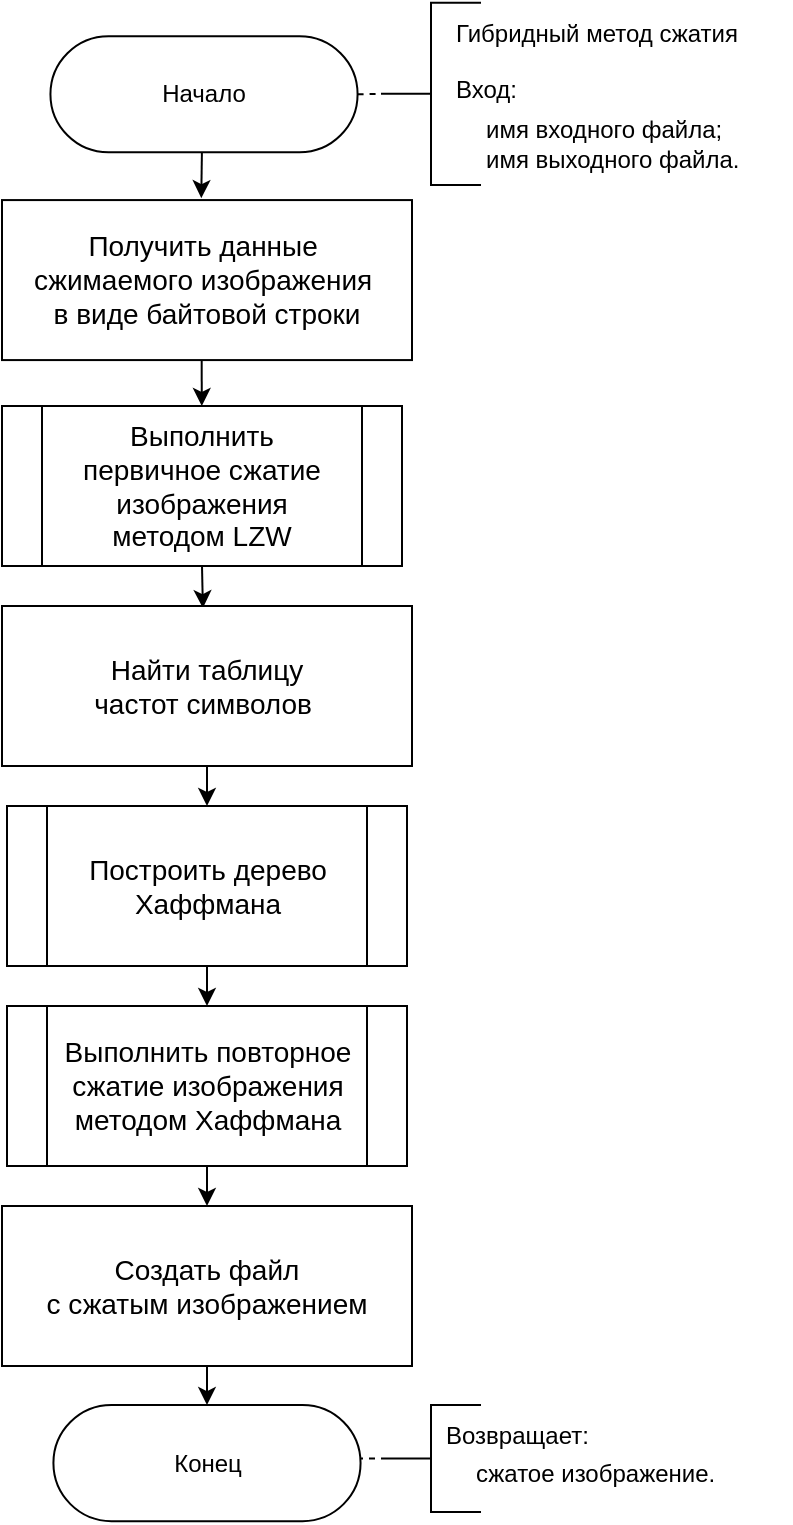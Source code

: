 <mxfile>
    <diagram id="tPg7lvVMtvuBfPQgrAko" name="Страница 1">
        <mxGraphModel dx="854" dy="1151" grid="1" gridSize="10" guides="1" tooltips="1" connect="1" arrows="1" fold="1" page="1" pageScale="1" pageWidth="827" pageHeight="1169" math="0" shadow="0">
            <root>
                <mxCell id="0"/>
                <mxCell id="1" parent="0"/>
                <mxCell id="43" style="edgeStyle=none;html=1;entryX=0;entryY=0.5;entryDx=0;entryDy=0;entryPerimeter=0;fontSize=12;endArrow=none;endFill=0;dashed=1;exitX=0;exitY=0.5;exitDx=0;exitDy=0;" parent="1" source="72" target="46" edge="1">
                    <mxGeometry relative="1" as="geometry">
                        <mxPoint x="295" y="73.91" as="sourcePoint"/>
                    </mxGeometry>
                </mxCell>
                <mxCell id="44" style="edgeStyle=none;html=1;exitX=0.5;exitY=1;exitDx=0;exitDy=0;exitPerimeter=0;fontSize=12;endArrow=classic;endFill=1;entryX=0.486;entryY=-0.012;entryDx=0;entryDy=0;entryPerimeter=0;" parent="1" target="60" edge="1">
                    <mxGeometry relative="1" as="geometry">
                        <mxPoint x="220" y="131.41" as="targetPoint"/>
                        <mxPoint x="220" y="100.16" as="sourcePoint"/>
                    </mxGeometry>
                </mxCell>
                <mxCell id="46" value="" style="strokeWidth=1;html=1;shape=mxgraph.flowchart.annotation_2;align=left;labelPosition=right;pointerEvents=1;strokeColor=default;fontSize=13;gradientColor=none;" parent="1" vertex="1">
                    <mxGeometry x="309.5" y="28.37" width="50" height="91.09" as="geometry"/>
                </mxCell>
                <mxCell id="47" value="&lt;span style=&quot;font-size: 12px;&quot;&gt;&lt;font style=&quot;color: rgb(0, 0, 0);&quot;&gt;Гибридный метод сжатия&lt;/font&gt;&lt;/span&gt;" style="text;html=1;align=left;verticalAlign=middle;resizable=0;points=[];autosize=1;strokeColor=none;fillColor=none;fontSize=13;strokeWidth=1;" parent="1" vertex="1">
                    <mxGeometry x="344.5" y="28.37" width="170" height="30" as="geometry"/>
                </mxCell>
                <mxCell id="48" value="Вход:" style="text;html=1;align=left;verticalAlign=middle;resizable=0;points=[];autosize=1;strokeColor=none;fillColor=none;fontSize=12;" parent="1" vertex="1">
                    <mxGeometry x="344.5" y="57.12" width="50" height="30" as="geometry"/>
                </mxCell>
                <mxCell id="49" value="&lt;font style=&quot;color: rgb(0, 0, 0);&quot;&gt;имя входного файла;&lt;/font&gt;&lt;div&gt;&lt;font style=&quot;color: rgb(0, 0, 0);&quot;&gt;имя выходного файла.&lt;/font&gt;&lt;/div&gt;" style="text;html=1;align=left;verticalAlign=middle;resizable=0;points=[];autosize=1;strokeColor=none;fillColor=none;fontSize=12;" parent="1" vertex="1">
                    <mxGeometry x="359.5" y="79.46" width="150" height="40" as="geometry"/>
                </mxCell>
                <mxCell id="50" style="edgeStyle=none;html=1;exitX=0.487;exitY=0.99;exitDx=0;exitDy=0;fontSize=12;endArrow=classic;endFill=1;exitPerimeter=0;" parent="1" source="60" target="52" edge="1">
                    <mxGeometry relative="1" as="geometry">
                        <mxPoint x="220" y="211.41" as="sourcePoint"/>
                    </mxGeometry>
                </mxCell>
                <mxCell id="51" style="edgeStyle=none;html=1;exitX=0.5;exitY=1;exitDx=0;exitDy=0;fontSize=12;endArrow=classic;endFill=1;entryX=0.49;entryY=0.013;entryDx=0;entryDy=0;entryPerimeter=0;" parent="1" source="52" target="63" edge="1">
                    <mxGeometry relative="1" as="geometry">
                        <mxPoint x="220" y="351.41" as="targetPoint"/>
                    </mxGeometry>
                </mxCell>
                <mxCell id="52" value="&lt;font&gt;&lt;font&gt;&lt;span style=&quot;font-size: 14px;&quot;&gt;&lt;font style=&quot;color: rgb(0, 0, 0);&quot;&gt;Выполнить&lt;/font&gt;&lt;/span&gt;&lt;br style=&quot;font-size: 14px;&quot;&gt;&lt;/font&gt;&lt;span style=&quot;font-size: 14px;&quot;&gt;&lt;font style=&quot;color: rgb(0, 0, 0);&quot;&gt;первичное сжатие изображения&lt;/font&gt;&lt;/span&gt;&lt;br style=&quot;font-size: 14px;&quot;&gt;&lt;span style=&quot;color: light-dark(rgb(0, 0, 0), rgb(237, 237, 237)); font-size: 14px;&quot;&gt;методом LZW&lt;/span&gt;&lt;/font&gt;" style="shape=process;whiteSpace=wrap;html=1;backgroundOutline=1;strokeColor=default;strokeWidth=1;fontSize=12;gradientColor=none;" parent="1" vertex="1">
                    <mxGeometry x="120" y="230" width="200" height="80" as="geometry"/>
                </mxCell>
                <mxCell id="53" style="edgeStyle=none;html=1;exitX=0.5;exitY=1;exitDx=0;exitDy=0;fontSize=12;endArrow=classic;endFill=1;entryX=0.5;entryY=0;entryDx=0;entryDy=0;" parent="1" source="61" target="64" edge="1">
                    <mxGeometry relative="1" as="geometry">
                        <mxPoint x="222.5" y="665.0" as="sourcePoint"/>
                        <mxPoint x="222.5" y="695.0" as="targetPoint"/>
                    </mxGeometry>
                </mxCell>
                <mxCell id="54" style="edgeStyle=none;html=1;entryX=0.5;entryY=1;entryDx=0;entryDy=0;fontSize=12;endArrow=classic;endFill=1;" parent="1" source="64" target="73" edge="1">
                    <mxGeometry relative="1" as="geometry">
                        <mxPoint x="222.5" y="730.0" as="targetPoint"/>
                        <mxPoint x="222.5" y="775.0" as="sourcePoint"/>
                    </mxGeometry>
                </mxCell>
                <mxCell id="60" value="&lt;span style=&quot;font-size: 14px;&quot;&gt;&lt;font style=&quot;color: rgb(0, 0, 0);&quot;&gt;Получить данные&amp;nbsp;&lt;/font&gt;&lt;/span&gt;&lt;div&gt;&lt;span style=&quot;font-size: 14px;&quot;&gt;&lt;font style=&quot;color: rgb(0, 0, 0);&quot;&gt;сжимаемого изображения&amp;nbsp;&lt;/font&gt;&lt;/span&gt;&lt;/div&gt;&lt;div&gt;&lt;span style=&quot;font-size: 14px;&quot;&gt;&lt;font style=&quot;color: rgb(0, 0, 0);&quot;&gt;в виде байтовой строки&lt;/font&gt;&lt;/span&gt;&lt;/div&gt;" style="rounded=0;whiteSpace=wrap;html=1;strokeColor=default;strokeWidth=1;fontSize=12;gradientColor=none;" parent="1" vertex="1">
                    <mxGeometry x="120" y="127.04" width="205" height="80" as="geometry"/>
                </mxCell>
                <mxCell id="61" value="&lt;span style=&quot;font-size: 14px;&quot;&gt;&lt;font style=&quot;color: rgb(0, 0, 0);&quot;&gt;Выполнить повторное&lt;/font&gt; &lt;font style=&quot;color: rgb(0, 0, 0);&quot;&gt;сжатие изображения&lt;/font&gt;&lt;/span&gt;&lt;br style=&quot;font-size: 14px;&quot;&gt;&lt;span style=&quot;font-size: 14px;&quot;&gt;&lt;font style=&quot;color: rgb(0, 0, 0);&quot;&gt;методом&amp;nbsp;&lt;/font&gt;&lt;/span&gt;&lt;span style=&quot;font-size: 14px;&quot;&gt;&lt;font style=&quot;color: rgb(0, 0, 0);&quot;&gt;Хаффмана&lt;/font&gt;&lt;/span&gt;" style="shape=process;whiteSpace=wrap;html=1;backgroundOutline=1;strokeColor=default;strokeWidth=1;fontSize=12;gradientColor=none;" parent="1" vertex="1">
                    <mxGeometry x="122.5" y="530" width="200" height="80" as="geometry"/>
                </mxCell>
                <mxCell id="62" style="edgeStyle=none;html=1;exitX=0.5;exitY=1;exitDx=0;exitDy=0;fontSize=14;entryX=0.5;entryY=0;entryDx=0;entryDy=0;" parent="1" source="63" target="65" edge="1">
                    <mxGeometry relative="1" as="geometry">
                        <mxPoint x="223" y="470" as="targetPoint"/>
                    </mxGeometry>
                </mxCell>
                <mxCell id="63" value="&lt;span style=&quot;font-size: 14px;&quot;&gt;&lt;font style=&quot;color: rgb(0, 0, 0);&quot;&gt;Найти таблицу &lt;/font&gt;&lt;br&gt;&lt;font style=&quot;color: rgb(0, 0, 0);&quot;&gt;частот символов&amp;nbsp;&lt;/font&gt;&lt;/span&gt;" style="rounded=0;whiteSpace=wrap;html=1;strokeColor=default;strokeWidth=1;fontSize=12;gradientColor=none;" parent="1" vertex="1">
                    <mxGeometry x="120" y="330.0" width="205" height="80" as="geometry"/>
                </mxCell>
                <mxCell id="64" value="&lt;font&gt;&lt;span style=&quot;font-size: 14px;&quot;&gt;&lt;font style=&quot;color: rgb(0, 0, 0);&quot;&gt;Создать файл&lt;/font&gt;&lt;/span&gt;&lt;br style=&quot;font-size: 14px;&quot;&gt;&lt;span style=&quot;color: light-dark(rgb(0, 0, 0), rgb(237, 237, 237)); font-size: 14px;&quot;&gt;с сжатым&amp;nbsp;&lt;/span&gt;&lt;span style=&quot;color: light-dark(rgb(0, 0, 0), rgb(237, 237, 237)); font-size: 14px;&quot;&gt;изображением&lt;/span&gt;&lt;/font&gt;" style="rounded=0;whiteSpace=wrap;html=1;strokeColor=default;strokeWidth=1;fontSize=12;gradientColor=none;" parent="1" vertex="1">
                    <mxGeometry x="120" y="630.0" width="205" height="80" as="geometry"/>
                </mxCell>
                <mxCell id="66" style="edgeStyle=none;html=1;exitX=0.5;exitY=1;exitDx=0;exitDy=0;" parent="1" source="65" target="61" edge="1">
                    <mxGeometry relative="1" as="geometry"/>
                </mxCell>
                <mxCell id="65" value="&lt;font&gt;&lt;span style=&quot;color: light-dark(rgb(0, 0, 0), rgb(237, 237, 237)); font-size: 14px;&quot;&gt;Построить дерево&lt;/span&gt;&lt;br style=&quot;font-size: 14px;&quot;&gt;&lt;span style=&quot;font-size: 14px;&quot;&gt;&lt;font style=&quot;color: rgb(0, 0, 0);&quot;&gt;Хаффмана&lt;/font&gt;&lt;/span&gt;&lt;/font&gt;" style="shape=process;whiteSpace=wrap;html=1;backgroundOutline=1;strokeColor=default;strokeWidth=1;fontSize=12;gradientColor=none;" parent="1" vertex="1">
                    <mxGeometry x="122.5" y="430" width="200" height="80" as="geometry"/>
                </mxCell>
                <mxCell id="68" style="edgeStyle=none;html=1;entryX=0;entryY=0.5;entryDx=0;entryDy=0;entryPerimeter=0;fontSize=12;endArrow=none;endFill=0;dashed=1;exitX=1;exitY=0.5;exitDx=0;exitDy=0;exitPerimeter=0;" parent="1" target="69" edge="1">
                    <mxGeometry relative="1" as="geometry">
                        <mxPoint x="297.5" y="756.25" as="sourcePoint"/>
                        <mxPoint x="314.5" y="846.625" as="targetPoint"/>
                    </mxGeometry>
                </mxCell>
                <mxCell id="69" value="" style="strokeWidth=1;html=1;shape=mxgraph.flowchart.annotation_2;align=left;labelPosition=right;pointerEvents=1;strokeColor=default;fontSize=13;gradientColor=none;" parent="1" vertex="1">
                    <mxGeometry x="309.5" y="729.52" width="50" height="53.46" as="geometry"/>
                </mxCell>
                <mxCell id="70" value="Возвращает:" style="text;html=1;align=left;verticalAlign=middle;resizable=0;points=[];autosize=1;strokeColor=none;fillColor=none;fontSize=12;" parent="1" vertex="1">
                    <mxGeometry x="340" y="729.52" width="100" height="30" as="geometry"/>
                </mxCell>
                <mxCell id="71" value="&lt;br&gt;сжатое изображение." style="text;html=1;align=left;verticalAlign=middle;resizable=0;points=[];autosize=1;strokeColor=none;fillColor=none;fontSize=12;" parent="1" vertex="1">
                    <mxGeometry x="354.5" y="736.25" width="150" height="40" as="geometry"/>
                </mxCell>
                <mxCell id="72" value="&lt;span style=&quot;color: rgb(0, 0, 0); font-family: Helvetica; font-size: 12px;&quot;&gt;Начало&lt;/span&gt;" style="rounded=1;whiteSpace=wrap;html=1;fontSize=14;spacing=3;strokeWidth=1;glass=0;flipH=1;flipV=0;rotation=0;direction=west;arcSize=50;fontFamily=Times New Roman;" vertex="1" parent="1">
                    <mxGeometry x="144.22" y="45.09" width="153.57" height="58.06" as="geometry"/>
                </mxCell>
                <mxCell id="73" value="&lt;span style=&quot;color: rgb(0, 0, 0); font-family: Helvetica; font-size: 12px;&quot;&gt;Конец&lt;/span&gt;" style="rounded=1;whiteSpace=wrap;html=1;fontSize=14;spacing=3;strokeWidth=1;glass=0;flipH=1;flipV=0;rotation=0;direction=west;arcSize=50;fontFamily=Times New Roman;" vertex="1" parent="1">
                    <mxGeometry x="145.71" y="729.52" width="153.57" height="58.06" as="geometry"/>
                </mxCell>
            </root>
        </mxGraphModel>
    </diagram>
</mxfile>